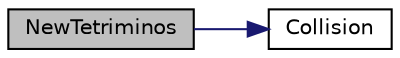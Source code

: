 digraph "NewTetriminos"
{
  edge [fontname="Helvetica",fontsize="10",labelfontname="Helvetica",labelfontsize="10"];
  node [fontname="Helvetica",fontsize="10",shape=record];
  rankdir="LR";
  Node43 [label="NewTetriminos",height=0.2,width=0.4,color="black", fillcolor="grey75", style="filled", fontcolor="black"];
  Node43 -> Node44 [color="midnightblue",fontsize="10",style="solid",fontname="Helvetica"];
  Node44 [label="Collision",height=0.2,width=0.4,color="black", fillcolor="white", style="filled",URL="$tetris_8c.html#a71750e3c93ffff30f20f22f036e566ed"];
}
